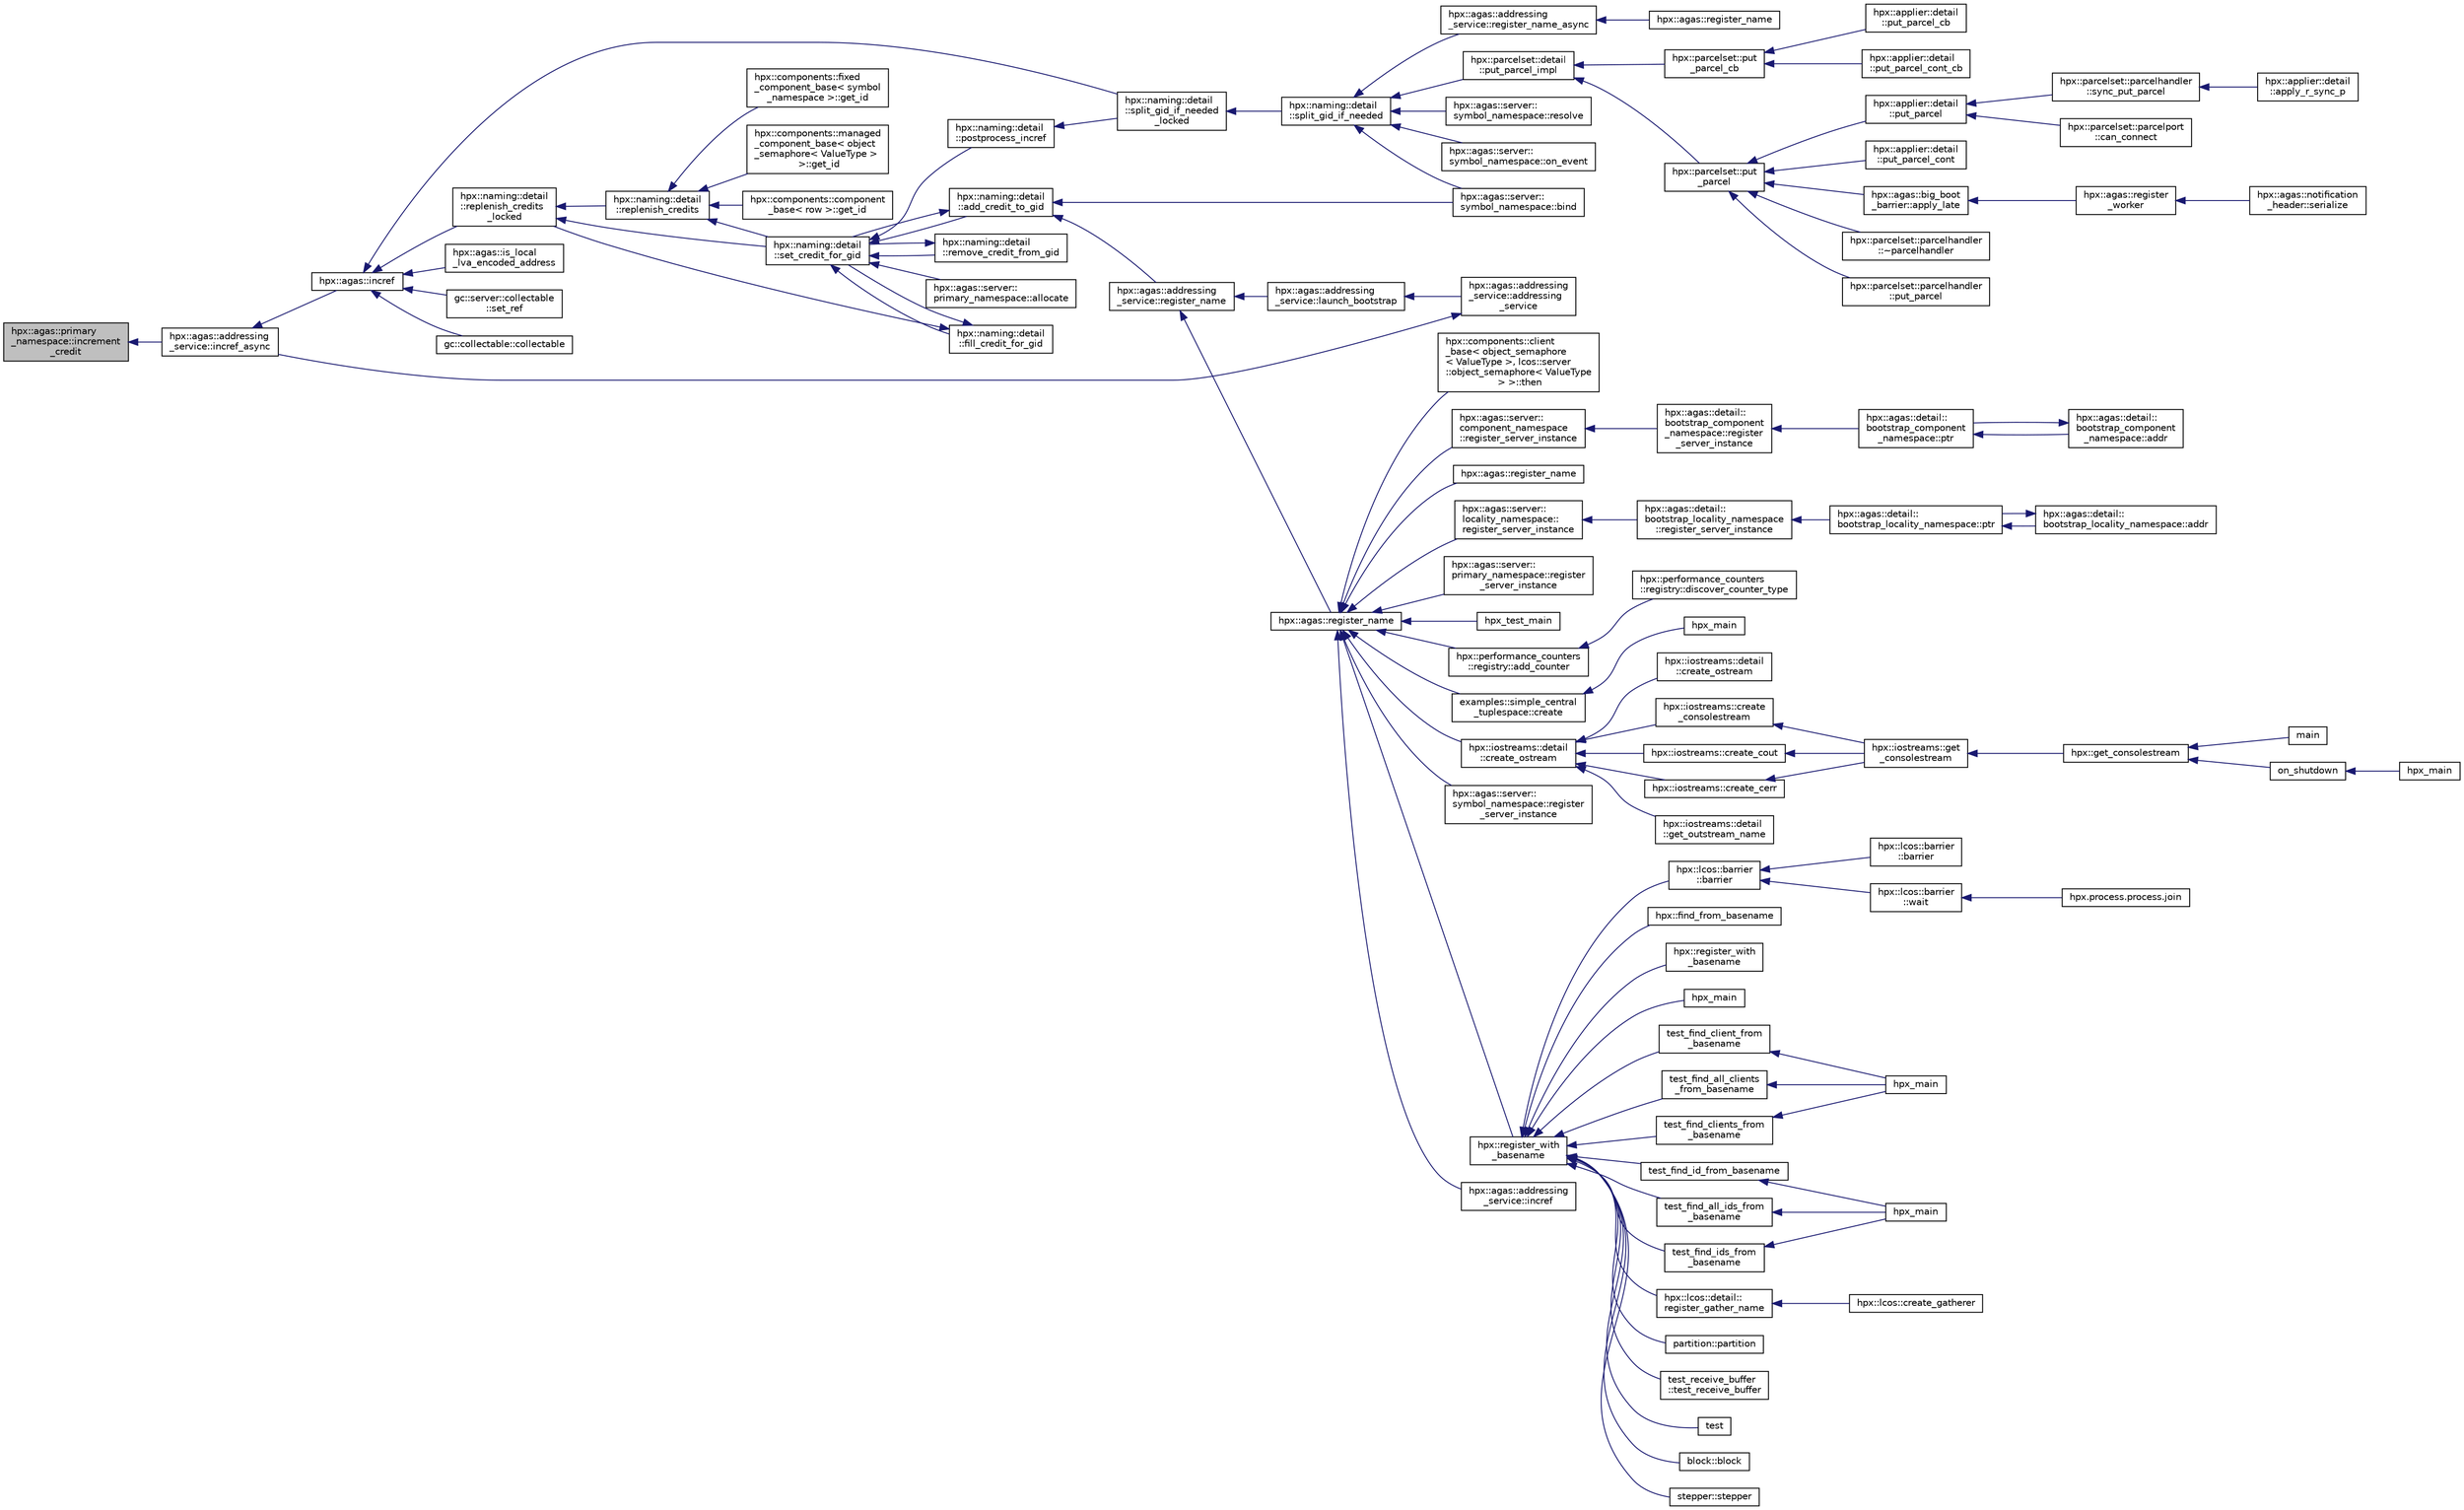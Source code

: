 digraph "hpx::agas::primary_namespace::increment_credit"
{
  edge [fontname="Helvetica",fontsize="10",labelfontname="Helvetica",labelfontsize="10"];
  node [fontname="Helvetica",fontsize="10",shape=record];
  rankdir="LR";
  Node865 [label="hpx::agas::primary\l_namespace::increment\l_credit",height=0.2,width=0.4,color="black", fillcolor="grey75", style="filled", fontcolor="black"];
  Node865 -> Node866 [dir="back",color="midnightblue",fontsize="10",style="solid",fontname="Helvetica"];
  Node866 [label="hpx::agas::addressing\l_service::incref_async",height=0.2,width=0.4,color="black", fillcolor="white", style="filled",URL="$db/d58/structhpx_1_1agas_1_1addressing__service.html#adae9df2634cf648f129f203c3678c1c1",tooltip="Increment the global reference count for the given id. "];
  Node866 -> Node867 [dir="back",color="midnightblue",fontsize="10",style="solid",fontname="Helvetica"];
  Node867 [label="hpx::agas::incref",height=0.2,width=0.4,color="black", fillcolor="white", style="filled",URL="$dc/d54/namespacehpx_1_1agas.html#aad81d2ea721c1a5692e243ef07bf164f"];
  Node867 -> Node868 [dir="back",color="midnightblue",fontsize="10",style="solid",fontname="Helvetica"];
  Node868 [label="hpx::agas::is_local\l_lva_encoded_address",height=0.2,width=0.4,color="black", fillcolor="white", style="filled",URL="$dc/d54/namespacehpx_1_1agas.html#abb5e5584ed3b536ace8e3f58415e24c2"];
  Node867 -> Node869 [dir="back",color="midnightblue",fontsize="10",style="solid",fontname="Helvetica"];
  Node869 [label="gc::server::collectable\l::set_ref",height=0.2,width=0.4,color="black", fillcolor="white", style="filled",URL="$da/d76/structgc_1_1server_1_1collectable.html#a8e123e39f5a85da593dc15b5f872748d"];
  Node867 -> Node870 [dir="back",color="midnightblue",fontsize="10",style="solid",fontname="Helvetica"];
  Node870 [label="gc::collectable::collectable",height=0.2,width=0.4,color="black", fillcolor="white", style="filled",URL="$da/d23/structgc_1_1collectable.html#a9ac791be34891330ff8192ac2ef68c7c"];
  Node867 -> Node871 [dir="back",color="midnightblue",fontsize="10",style="solid",fontname="Helvetica"];
  Node871 [label="hpx::naming::detail\l::split_gid_if_needed\l_locked",height=0.2,width=0.4,color="black", fillcolor="white", style="filled",URL="$d5/d18/namespacehpx_1_1naming_1_1detail.html#a8a41d874bb719f702a76d483293d9d56"];
  Node871 -> Node872 [dir="back",color="midnightblue",fontsize="10",style="solid",fontname="Helvetica"];
  Node872 [label="hpx::naming::detail\l::split_gid_if_needed",height=0.2,width=0.4,color="black", fillcolor="white", style="filled",URL="$d5/d18/namespacehpx_1_1naming_1_1detail.html#a106949fcb9087fb6bdca67d048d6568f"];
  Node872 -> Node873 [dir="back",color="midnightblue",fontsize="10",style="solid",fontname="Helvetica"];
  Node873 [label="hpx::agas::addressing\l_service::register_name_async",height=0.2,width=0.4,color="black", fillcolor="white", style="filled",URL="$db/d58/structhpx_1_1agas_1_1addressing__service.html#adfd0ce835927a3c0396b6fc9e9fbb3cf"];
  Node873 -> Node874 [dir="back",color="midnightblue",fontsize="10",style="solid",fontname="Helvetica"];
  Node874 [label="hpx::agas::register_name",height=0.2,width=0.4,color="black", fillcolor="white", style="filled",URL="$dc/d54/namespacehpx_1_1agas.html#adc43905ef74ad9948375f3948b64fc2f"];
  Node872 -> Node875 [dir="back",color="midnightblue",fontsize="10",style="solid",fontname="Helvetica"];
  Node875 [label="hpx::parcelset::detail\l::put_parcel_impl",height=0.2,width=0.4,color="black", fillcolor="white", style="filled",URL="$dc/d4e/namespacehpx_1_1parcelset_1_1detail.html#a0dfe29365976960c7f5db6388e8ce603"];
  Node875 -> Node876 [dir="back",color="midnightblue",fontsize="10",style="solid",fontname="Helvetica"];
  Node876 [label="hpx::parcelset::put\l_parcel",height=0.2,width=0.4,color="black", fillcolor="white", style="filled",URL="$d4/d41/namespacehpx_1_1parcelset.html#a53a9f5c6cf260dc8d06d194c96182b65"];
  Node876 -> Node877 [dir="back",color="midnightblue",fontsize="10",style="solid",fontname="Helvetica"];
  Node877 [label="hpx::applier::detail\l::put_parcel",height=0.2,width=0.4,color="black", fillcolor="white", style="filled",URL="$d1/d2a/namespacehpx_1_1applier_1_1detail.html#a4d568b8071bb894a09fabfba232c2663"];
  Node877 -> Node878 [dir="back",color="midnightblue",fontsize="10",style="solid",fontname="Helvetica"];
  Node878 [label="hpx::parcelset::parcelhandler\l::sync_put_parcel",height=0.2,width=0.4,color="black", fillcolor="white", style="filled",URL="$d4/d2f/classhpx_1_1parcelset_1_1parcelhandler.html#ad478f8b244ec822fcbcb84aa67b17497"];
  Node878 -> Node879 [dir="back",color="midnightblue",fontsize="10",style="solid",fontname="Helvetica"];
  Node879 [label="hpx::applier::detail\l::apply_r_sync_p",height=0.2,width=0.4,color="black", fillcolor="white", style="filled",URL="$d1/d2a/namespacehpx_1_1applier_1_1detail.html#ab69485311adeb590afa621a4b4be595d"];
  Node877 -> Node880 [dir="back",color="midnightblue",fontsize="10",style="solid",fontname="Helvetica"];
  Node880 [label="hpx::parcelset::parcelport\l::can_connect",height=0.2,width=0.4,color="black", fillcolor="white", style="filled",URL="$d9/d67/classhpx_1_1parcelset_1_1parcelport.html#a68bd6750625124e4de6309e74283a767"];
  Node876 -> Node881 [dir="back",color="midnightblue",fontsize="10",style="solid",fontname="Helvetica"];
  Node881 [label="hpx::applier::detail\l::put_parcel_cont",height=0.2,width=0.4,color="black", fillcolor="white", style="filled",URL="$d1/d2a/namespacehpx_1_1applier_1_1detail.html#aa5119ce6a8f642d2bacf23dc42ade0f9"];
  Node876 -> Node882 [dir="back",color="midnightblue",fontsize="10",style="solid",fontname="Helvetica"];
  Node882 [label="hpx::agas::big_boot\l_barrier::apply_late",height=0.2,width=0.4,color="black", fillcolor="white", style="filled",URL="$d8/db6/structhpx_1_1agas_1_1big__boot__barrier.html#a9148a04a25bea5a37d77b3ff20e1ebfb"];
  Node882 -> Node883 [dir="back",color="midnightblue",fontsize="10",style="solid",fontname="Helvetica"];
  Node883 [label="hpx::agas::register\l_worker",height=0.2,width=0.4,color="black", fillcolor="white", style="filled",URL="$dc/d54/namespacehpx_1_1agas.html#a3c98dc053a97fca0f3f3b5719d9f8336"];
  Node883 -> Node884 [dir="back",color="midnightblue",fontsize="10",style="solid",fontname="Helvetica"];
  Node884 [label="hpx::agas::notification\l_header::serialize",height=0.2,width=0.4,color="black", fillcolor="white", style="filled",URL="$de/dae/structhpx_1_1agas_1_1notification__header.html#aa028cf0e80baf9259523c340c4568634"];
  Node876 -> Node885 [dir="back",color="midnightblue",fontsize="10",style="solid",fontname="Helvetica"];
  Node885 [label="hpx::parcelset::parcelhandler\l::~parcelhandler",height=0.2,width=0.4,color="black", fillcolor="white", style="filled",URL="$d4/d2f/classhpx_1_1parcelset_1_1parcelhandler.html#a938c1c4259b1be845dc0197465969a17"];
  Node876 -> Node886 [dir="back",color="midnightblue",fontsize="10",style="solid",fontname="Helvetica"];
  Node886 [label="hpx::parcelset::parcelhandler\l::put_parcel",height=0.2,width=0.4,color="black", fillcolor="white", style="filled",URL="$d4/d2f/classhpx_1_1parcelset_1_1parcelhandler.html#aad45344f98c3f15456325c7270ae5ade"];
  Node875 -> Node887 [dir="back",color="midnightblue",fontsize="10",style="solid",fontname="Helvetica"];
  Node887 [label="hpx::parcelset::put\l_parcel_cb",height=0.2,width=0.4,color="black", fillcolor="white", style="filled",URL="$d4/d41/namespacehpx_1_1parcelset.html#a44a60f48094a44cbb7f52b7807dc56ff"];
  Node887 -> Node888 [dir="back",color="midnightblue",fontsize="10",style="solid",fontname="Helvetica"];
  Node888 [label="hpx::applier::detail\l::put_parcel_cb",height=0.2,width=0.4,color="black", fillcolor="white", style="filled",URL="$d1/d2a/namespacehpx_1_1applier_1_1detail.html#a96b7471f7a59fa4d3d298e562507c339"];
  Node887 -> Node889 [dir="back",color="midnightblue",fontsize="10",style="solid",fontname="Helvetica"];
  Node889 [label="hpx::applier::detail\l::put_parcel_cont_cb",height=0.2,width=0.4,color="black", fillcolor="white", style="filled",URL="$d1/d2a/namespacehpx_1_1applier_1_1detail.html#acb5d7569cd53998c51e4b48f09d62e83"];
  Node872 -> Node890 [dir="back",color="midnightblue",fontsize="10",style="solid",fontname="Helvetica"];
  Node890 [label="hpx::agas::server::\lsymbol_namespace::bind",height=0.2,width=0.4,color="black", fillcolor="white", style="filled",URL="$dc/da6/structhpx_1_1agas_1_1server_1_1symbol__namespace.html#a229ead0876ac8c5754793a2ca68de559"];
  Node872 -> Node891 [dir="back",color="midnightblue",fontsize="10",style="solid",fontname="Helvetica"];
  Node891 [label="hpx::agas::server::\lsymbol_namespace::resolve",height=0.2,width=0.4,color="black", fillcolor="white", style="filled",URL="$dc/da6/structhpx_1_1agas_1_1server_1_1symbol__namespace.html#aec3fc24e40dc96142eb77537945e92d5"];
  Node872 -> Node892 [dir="back",color="midnightblue",fontsize="10",style="solid",fontname="Helvetica"];
  Node892 [label="hpx::agas::server::\lsymbol_namespace::on_event",height=0.2,width=0.4,color="black", fillcolor="white", style="filled",URL="$dc/da6/structhpx_1_1agas_1_1server_1_1symbol__namespace.html#abbfcf18e8d40612e4fa618a39a2fc492"];
  Node867 -> Node893 [dir="back",color="midnightblue",fontsize="10",style="solid",fontname="Helvetica"];
  Node893 [label="hpx::naming::detail\l::replenish_credits\l_locked",height=0.2,width=0.4,color="black", fillcolor="white", style="filled",URL="$d5/d18/namespacehpx_1_1naming_1_1detail.html#a011ed4fa9a2f4d4319adc54943fa03d6"];
  Node893 -> Node894 [dir="back",color="midnightblue",fontsize="10",style="solid",fontname="Helvetica"];
  Node894 [label="hpx::naming::detail\l::replenish_credits",height=0.2,width=0.4,color="black", fillcolor="white", style="filled",URL="$d5/d18/namespacehpx_1_1naming_1_1detail.html#aab806d937bd01894af129d3d3cbb22f4"];
  Node894 -> Node895 [dir="back",color="midnightblue",fontsize="10",style="solid",fontname="Helvetica"];
  Node895 [label="hpx::components::component\l_base\< row \>::get_id",height=0.2,width=0.4,color="black", fillcolor="white", style="filled",URL="$d2/de6/classhpx_1_1components_1_1component__base.html#a4c8fd93514039bdf01c48d66d82b19cd"];
  Node894 -> Node896 [dir="back",color="midnightblue",fontsize="10",style="solid",fontname="Helvetica"];
  Node896 [label="hpx::components::fixed\l_component_base\< symbol\l_namespace \>::get_id",height=0.2,width=0.4,color="black", fillcolor="white", style="filled",URL="$df/dfd/classhpx_1_1components_1_1fixed__component__base.html#a3066d2c2779a65cd20ce98b87e4dd4c2"];
  Node894 -> Node897 [dir="back",color="midnightblue",fontsize="10",style="solid",fontname="Helvetica"];
  Node897 [label="hpx::components::managed\l_component_base\< object\l_semaphore\< ValueType \>\l \>::get_id",height=0.2,width=0.4,color="black", fillcolor="white", style="filled",URL="$d1/d7b/classhpx_1_1components_1_1managed__component__base.html#ac026850ad861e1da5393943cf5751708"];
  Node894 -> Node898 [dir="back",color="midnightblue",fontsize="10",style="solid",fontname="Helvetica"];
  Node898 [label="hpx::naming::detail\l::set_credit_for_gid",height=0.2,width=0.4,color="black", fillcolor="white", style="filled",URL="$d5/d18/namespacehpx_1_1naming_1_1detail.html#a87703193ff814a4e1c912e98e655ec51"];
  Node898 -> Node899 [dir="back",color="midnightblue",fontsize="10",style="solid",fontname="Helvetica"];
  Node899 [label="hpx::naming::detail\l::postprocess_incref",height=0.2,width=0.4,color="black", fillcolor="white", style="filled",URL="$d5/d18/namespacehpx_1_1naming_1_1detail.html#a9d2708b2b1a4087d64195137b077ef1d"];
  Node899 -> Node871 [dir="back",color="midnightblue",fontsize="10",style="solid",fontname="Helvetica"];
  Node898 -> Node900 [dir="back",color="midnightblue",fontsize="10",style="solid",fontname="Helvetica"];
  Node900 [label="hpx::naming::detail\l::add_credit_to_gid",height=0.2,width=0.4,color="black", fillcolor="white", style="filled",URL="$d5/d18/namespacehpx_1_1naming_1_1detail.html#ab13848a91587535a393be4def980e832"];
  Node900 -> Node901 [dir="back",color="midnightblue",fontsize="10",style="solid",fontname="Helvetica"];
  Node901 [label="hpx::agas::addressing\l_service::register_name",height=0.2,width=0.4,color="black", fillcolor="white", style="filled",URL="$db/d58/structhpx_1_1agas_1_1addressing__service.html#a5929d7fd681a5ed692bfbeaa503fc32d",tooltip="Register a global name with a global address (id) "];
  Node901 -> Node902 [dir="back",color="midnightblue",fontsize="10",style="solid",fontname="Helvetica"];
  Node902 [label="hpx::agas::addressing\l_service::launch_bootstrap",height=0.2,width=0.4,color="black", fillcolor="white", style="filled",URL="$db/d58/structhpx_1_1agas_1_1addressing__service.html#a664380be3597d3ca31677b2ae5800e76"];
  Node902 -> Node903 [dir="back",color="midnightblue",fontsize="10",style="solid",fontname="Helvetica"];
  Node903 [label="hpx::agas::addressing\l_service::addressing\l_service",height=0.2,width=0.4,color="black", fillcolor="white", style="filled",URL="$db/d58/structhpx_1_1agas_1_1addressing__service.html#a4cd885b12c530009f44f7372c197d54f"];
  Node903 -> Node866 [dir="back",color="midnightblue",fontsize="10",style="solid",fontname="Helvetica"];
  Node901 -> Node904 [dir="back",color="midnightblue",fontsize="10",style="solid",fontname="Helvetica"];
  Node904 [label="hpx::agas::register_name",height=0.2,width=0.4,color="black", fillcolor="white", style="filled",URL="$dc/d54/namespacehpx_1_1agas.html#a3812793adbf5e7d8c6b468595ac0823f"];
  Node904 -> Node905 [dir="back",color="midnightblue",fontsize="10",style="solid",fontname="Helvetica"];
  Node905 [label="hpx::register_with\l_basename",height=0.2,width=0.4,color="black", fillcolor="white", style="filled",URL="$d8/d83/namespacehpx.html#acf88178dc8c98cb0d7396325b3ccffdd",tooltip="Register the given id using the given base name. "];
  Node905 -> Node906 [dir="back",color="midnightblue",fontsize="10",style="solid",fontname="Helvetica"];
  Node906 [label="stepper::stepper",height=0.2,width=0.4,color="black", fillcolor="white", style="filled",URL="$d0/da6/structstepper.html#a3d3b661e2502d80c80775c190f5585e2"];
  Node905 -> Node907 [dir="back",color="midnightblue",fontsize="10",style="solid",fontname="Helvetica"];
  Node907 [label="hpx::lcos::barrier\l::barrier",height=0.2,width=0.4,color="black", fillcolor="white", style="filled",URL="$d9/dab/classhpx_1_1lcos_1_1barrier.html#ae8e5bad1b2828970404b5d280137d579"];
  Node907 -> Node908 [dir="back",color="midnightblue",fontsize="10",style="solid",fontname="Helvetica"];
  Node908 [label="hpx::lcos::barrier\l::barrier",height=0.2,width=0.4,color="black", fillcolor="white", style="filled",URL="$d9/dab/classhpx_1_1lcos_1_1barrier.html#a8a9fc05508fad7cd1d8014bee0e1d221"];
  Node907 -> Node909 [dir="back",color="midnightblue",fontsize="10",style="solid",fontname="Helvetica"];
  Node909 [label="hpx::lcos::barrier\l::wait",height=0.2,width=0.4,color="black", fillcolor="white", style="filled",URL="$d9/dab/classhpx_1_1lcos_1_1barrier.html#a1fcac5ce49dd1b9800affc8c8b84e4c9"];
  Node909 -> Node910 [dir="back",color="midnightblue",fontsize="10",style="solid",fontname="Helvetica"];
  Node910 [label="hpx.process.process.join",height=0.2,width=0.4,color="black", fillcolor="white", style="filled",URL="$d3/d41/classhpx_1_1process_1_1process.html#acc7ec4687f3bf5ae121ef7b494d991d8"];
  Node905 -> Node911 [dir="back",color="midnightblue",fontsize="10",style="solid",fontname="Helvetica"];
  Node911 [label="hpx::find_from_basename",height=0.2,width=0.4,color="black", fillcolor="white", style="filled",URL="$d8/d83/namespacehpx.html#a02d4c4317d9d663b22c2e47aab0b56df",tooltip="Return registered id from the given base name and sequence number. "];
  Node905 -> Node912 [dir="back",color="midnightblue",fontsize="10",style="solid",fontname="Helvetica"];
  Node912 [label="hpx::register_with\l_basename",height=0.2,width=0.4,color="black", fillcolor="white", style="filled",URL="$d8/d83/namespacehpx.html#a09a6c6ffc84d21df225c3f5730de31d0"];
  Node905 -> Node913 [dir="back",color="midnightblue",fontsize="10",style="solid",fontname="Helvetica"];
  Node913 [label="hpx_main",height=0.2,width=0.4,color="black", fillcolor="white", style="filled",URL="$db/d8d/duplicate__id__registration__1596_8cpp.html#aefd26dd818037509b2241068d57e3e1d"];
  Node905 -> Node914 [dir="back",color="midnightblue",fontsize="10",style="solid",fontname="Helvetica"];
  Node914 [label="test_find_all_clients\l_from_basename",height=0.2,width=0.4,color="black", fillcolor="white", style="filled",URL="$dc/d15/find__clients__from__prefix_8cpp.html#aa57a9747db04f3feb78e2e423232d1f9"];
  Node914 -> Node915 [dir="back",color="midnightblue",fontsize="10",style="solid",fontname="Helvetica"];
  Node915 [label="hpx_main",height=0.2,width=0.4,color="black", fillcolor="white", style="filled",URL="$dc/d15/find__clients__from__prefix_8cpp.html#aefd26dd818037509b2241068d57e3e1d"];
  Node905 -> Node916 [dir="back",color="midnightblue",fontsize="10",style="solid",fontname="Helvetica"];
  Node916 [label="test_find_clients_from\l_basename",height=0.2,width=0.4,color="black", fillcolor="white", style="filled",URL="$dc/d15/find__clients__from__prefix_8cpp.html#a6fef840f56014443521cc99c2d9d781c"];
  Node916 -> Node915 [dir="back",color="midnightblue",fontsize="10",style="solid",fontname="Helvetica"];
  Node905 -> Node917 [dir="back",color="midnightblue",fontsize="10",style="solid",fontname="Helvetica"];
  Node917 [label="test_find_client_from\l_basename",height=0.2,width=0.4,color="black", fillcolor="white", style="filled",URL="$dc/d15/find__clients__from__prefix_8cpp.html#a61a7f45bc9dd018d57ea2230824dab25"];
  Node917 -> Node915 [dir="back",color="midnightblue",fontsize="10",style="solid",fontname="Helvetica"];
  Node905 -> Node918 [dir="back",color="midnightblue",fontsize="10",style="solid",fontname="Helvetica"];
  Node918 [label="test_find_all_ids_from\l_basename",height=0.2,width=0.4,color="black", fillcolor="white", style="filled",URL="$dc/df3/find__ids__from__prefix_8cpp.html#a369302d85871c563e109f575d4c3d29c"];
  Node918 -> Node919 [dir="back",color="midnightblue",fontsize="10",style="solid",fontname="Helvetica"];
  Node919 [label="hpx_main",height=0.2,width=0.4,color="black", fillcolor="white", style="filled",URL="$dc/df3/find__ids__from__prefix_8cpp.html#aefd26dd818037509b2241068d57e3e1d"];
  Node905 -> Node920 [dir="back",color="midnightblue",fontsize="10",style="solid",fontname="Helvetica"];
  Node920 [label="test_find_ids_from\l_basename",height=0.2,width=0.4,color="black", fillcolor="white", style="filled",URL="$dc/df3/find__ids__from__prefix_8cpp.html#a4526a7a41c258e2aedcdabd4ece4f4ba"];
  Node920 -> Node919 [dir="back",color="midnightblue",fontsize="10",style="solid",fontname="Helvetica"];
  Node905 -> Node921 [dir="back",color="midnightblue",fontsize="10",style="solid",fontname="Helvetica"];
  Node921 [label="test_find_id_from_basename",height=0.2,width=0.4,color="black", fillcolor="white", style="filled",URL="$dc/df3/find__ids__from__prefix_8cpp.html#a35b932e250f78d774db87c971e42adce"];
  Node921 -> Node919 [dir="back",color="midnightblue",fontsize="10",style="solid",fontname="Helvetica"];
  Node905 -> Node922 [dir="back",color="midnightblue",fontsize="10",style="solid",fontname="Helvetica"];
  Node922 [label="hpx::lcos::detail::\lregister_gather_name",height=0.2,width=0.4,color="black", fillcolor="white", style="filled",URL="$d4/d6c/namespacehpx_1_1lcos_1_1detail.html#afb3d3eafe04150308d004869a96242b3"];
  Node922 -> Node923 [dir="back",color="midnightblue",fontsize="10",style="solid",fontname="Helvetica"];
  Node923 [label="hpx::lcos::create_gatherer",height=0.2,width=0.4,color="black", fillcolor="white", style="filled",URL="$d2/dc9/namespacehpx_1_1lcos.html#aaa3e2a825ca566eee4e3c0cfc19b5dc3"];
  Node905 -> Node924 [dir="back",color="midnightblue",fontsize="10",style="solid",fontname="Helvetica"];
  Node924 [label="partition::partition",height=0.2,width=0.4,color="black", fillcolor="white", style="filled",URL="$d3/d98/structpartition.html#a949115c70a8ed7802ec756677063507b"];
  Node905 -> Node925 [dir="back",color="midnightblue",fontsize="10",style="solid",fontname="Helvetica"];
  Node925 [label="test_receive_buffer\l::test_receive_buffer",height=0.2,width=0.4,color="black", fillcolor="white", style="filled",URL="$d1/d2e/structtest__receive__buffer.html#a501e8703c3a9d33b23c67cc3782a3052"];
  Node905 -> Node926 [dir="back",color="midnightblue",fontsize="10",style="solid",fontname="Helvetica"];
  Node926 [label="test",height=0.2,width=0.4,color="black", fillcolor="white", style="filled",URL="$db/d95/register__with__basename__1804_8cpp.html#ae1a3968e7947464bee7714f6d43b7002"];
  Node905 -> Node927 [dir="back",color="midnightblue",fontsize="10",style="solid",fontname="Helvetica"];
  Node927 [label="block::block",height=0.2,width=0.4,color="black", fillcolor="white", style="filled",URL="$d1/d7f/structblock.html#ad2fe04030b850ffa3f213c85f848c0c9"];
  Node904 -> Node928 [dir="back",color="midnightblue",fontsize="10",style="solid",fontname="Helvetica"];
  Node928 [label="hpx::agas::addressing\l_service::incref",height=0.2,width=0.4,color="black", fillcolor="white", style="filled",URL="$db/d58/structhpx_1_1agas_1_1addressing__service.html#a77add8ef493b3ff577876bbbde8b2ead"];
  Node904 -> Node929 [dir="back",color="midnightblue",fontsize="10",style="solid",fontname="Helvetica"];
  Node929 [label="hpx::components::client\l_base\< object_semaphore\l\< ValueType \>, lcos::server\l::object_semaphore\< ValueType\l \> \>::then",height=0.2,width=0.4,color="black", fillcolor="white", style="filled",URL="$d9/dad/classhpx_1_1components_1_1client__base.html#a195e205b5917c50455e9eab169045a2f"];
  Node904 -> Node930 [dir="back",color="midnightblue",fontsize="10",style="solid",fontname="Helvetica"];
  Node930 [label="hpx::agas::server::\lcomponent_namespace\l::register_server_instance",height=0.2,width=0.4,color="black", fillcolor="white", style="filled",URL="$d4/dc8/structhpx_1_1agas_1_1server_1_1component__namespace.html#aa114cf679cc56f70c05ab18aff971ecb"];
  Node930 -> Node931 [dir="back",color="midnightblue",fontsize="10",style="solid",fontname="Helvetica"];
  Node931 [label="hpx::agas::detail::\lbootstrap_component\l_namespace::register\l_server_instance",height=0.2,width=0.4,color="black", fillcolor="white", style="filled",URL="$d4/db7/structhpx_1_1agas_1_1detail_1_1bootstrap__component__namespace.html#abbc31dcbeb87361092d40afcfbd456b8"];
  Node931 -> Node932 [dir="back",color="midnightblue",fontsize="10",style="solid",fontname="Helvetica"];
  Node932 [label="hpx::agas::detail::\lbootstrap_component\l_namespace::ptr",height=0.2,width=0.4,color="black", fillcolor="white", style="filled",URL="$d4/db7/structhpx_1_1agas_1_1detail_1_1bootstrap__component__namespace.html#a2ddc1b51e40d6b5c32f7eeba52a7527d"];
  Node932 -> Node933 [dir="back",color="midnightblue",fontsize="10",style="solid",fontname="Helvetica"];
  Node933 [label="hpx::agas::detail::\lbootstrap_component\l_namespace::addr",height=0.2,width=0.4,color="black", fillcolor="white", style="filled",URL="$d4/db7/structhpx_1_1agas_1_1detail_1_1bootstrap__component__namespace.html#a4947343cef580d3a72f9fcb6803a54b1"];
  Node933 -> Node932 [dir="back",color="midnightblue",fontsize="10",style="solid",fontname="Helvetica"];
  Node904 -> Node934 [dir="back",color="midnightblue",fontsize="10",style="solid",fontname="Helvetica"];
  Node934 [label="hpx::agas::register_name",height=0.2,width=0.4,color="black", fillcolor="white", style="filled",URL="$dc/d54/namespacehpx_1_1agas.html#a2430195ce3eb5a044693ffff42ac4124"];
  Node904 -> Node935 [dir="back",color="midnightblue",fontsize="10",style="solid",fontname="Helvetica"];
  Node935 [label="hpx::agas::server::\llocality_namespace::\lregister_server_instance",height=0.2,width=0.4,color="black", fillcolor="white", style="filled",URL="$dc/d72/structhpx_1_1agas_1_1server_1_1locality__namespace.html#af1491746c7368e3824c99bc100f18734"];
  Node935 -> Node936 [dir="back",color="midnightblue",fontsize="10",style="solid",fontname="Helvetica"];
  Node936 [label="hpx::agas::detail::\lbootstrap_locality_namespace\l::register_server_instance",height=0.2,width=0.4,color="black", fillcolor="white", style="filled",URL="$d2/d28/structhpx_1_1agas_1_1detail_1_1bootstrap__locality__namespace.html#ae300573bed5ba4de244854736bc93372"];
  Node936 -> Node937 [dir="back",color="midnightblue",fontsize="10",style="solid",fontname="Helvetica"];
  Node937 [label="hpx::agas::detail::\lbootstrap_locality_namespace::ptr",height=0.2,width=0.4,color="black", fillcolor="white", style="filled",URL="$d2/d28/structhpx_1_1agas_1_1detail_1_1bootstrap__locality__namespace.html#a5d4dcef228d9a8e6040f2e404546a7b8"];
  Node937 -> Node938 [dir="back",color="midnightblue",fontsize="10",style="solid",fontname="Helvetica"];
  Node938 [label="hpx::agas::detail::\lbootstrap_locality_namespace::addr",height=0.2,width=0.4,color="black", fillcolor="white", style="filled",URL="$d2/d28/structhpx_1_1agas_1_1detail_1_1bootstrap__locality__namespace.html#a6a5b1a39f25283d49aae9a42b5c4388a"];
  Node938 -> Node937 [dir="back",color="midnightblue",fontsize="10",style="solid",fontname="Helvetica"];
  Node904 -> Node939 [dir="back",color="midnightblue",fontsize="10",style="solid",fontname="Helvetica"];
  Node939 [label="hpx::agas::server::\lprimary_namespace::register\l_server_instance",height=0.2,width=0.4,color="black", fillcolor="white", style="filled",URL="$d7/d3a/structhpx_1_1agas_1_1server_1_1primary__namespace.html#a8d3a53331e87a1a6a16a53a0f5c5d759"];
  Node904 -> Node940 [dir="back",color="midnightblue",fontsize="10",style="solid",fontname="Helvetica"];
  Node940 [label="hpx_test_main",height=0.2,width=0.4,color="black", fillcolor="white", style="filled",URL="$d9/deb/refcnted__symbol__to__local__object_8cpp.html#a9a1c75cfa4bc8637fb9e22dfdca0891a"];
  Node904 -> Node941 [dir="back",color="midnightblue",fontsize="10",style="solid",fontname="Helvetica"];
  Node941 [label="hpx::performance_counters\l::registry::add_counter",height=0.2,width=0.4,color="black", fillcolor="white", style="filled",URL="$d2/d02/classhpx_1_1performance__counters_1_1registry.html#a161780fff85c669515be3253f0e29fa5",tooltip="Add an existing performance counter instance to the registry. "];
  Node941 -> Node942 [dir="back",color="midnightblue",fontsize="10",style="solid",fontname="Helvetica"];
  Node942 [label="hpx::performance_counters\l::registry::discover_counter_type",height=0.2,width=0.4,color="black", fillcolor="white", style="filled",URL="$d2/d02/classhpx_1_1performance__counters_1_1registry.html#af060ad9ba59fefe302c89bd8e80227d9"];
  Node904 -> Node943 [dir="back",color="midnightblue",fontsize="10",style="solid",fontname="Helvetica"];
  Node943 [label="examples::simple_central\l_tuplespace::create",height=0.2,width=0.4,color="black", fillcolor="white", style="filled",URL="$d5/d1b/classexamples_1_1simple__central__tuplespace.html#a56c807f1fdd13e282e0ab8f45fdcf0b7"];
  Node943 -> Node944 [dir="back",color="midnightblue",fontsize="10",style="solid",fontname="Helvetica"];
  Node944 [label="hpx_main",height=0.2,width=0.4,color="black", fillcolor="white", style="filled",URL="$d1/d7b/simple__central__tuplespace__client_8cpp.html#aefd26dd818037509b2241068d57e3e1d"];
  Node904 -> Node945 [dir="back",color="midnightblue",fontsize="10",style="solid",fontname="Helvetica"];
  Node945 [label="hpx::iostreams::detail\l::create_ostream",height=0.2,width=0.4,color="black", fillcolor="white", style="filled",URL="$de/d26/namespacehpx_1_1iostreams_1_1detail.html#a2532c6c409d765cc96f0f062dd1807ea"];
  Node945 -> Node946 [dir="back",color="midnightblue",fontsize="10",style="solid",fontname="Helvetica"];
  Node946 [label="hpx::iostreams::detail\l::get_outstream_name",height=0.2,width=0.4,color="black", fillcolor="white", style="filled",URL="$de/d26/namespacehpx_1_1iostreams_1_1detail.html#a4e5f42733aacfd1b6f845141cc8bd755"];
  Node945 -> Node947 [dir="back",color="midnightblue",fontsize="10",style="solid",fontname="Helvetica"];
  Node947 [label="hpx::iostreams::detail\l::create_ostream",height=0.2,width=0.4,color="black", fillcolor="white", style="filled",URL="$de/d26/namespacehpx_1_1iostreams_1_1detail.html#a6a1ed0a7709d7cba5b0feb9d3752fb31"];
  Node945 -> Node948 [dir="back",color="midnightblue",fontsize="10",style="solid",fontname="Helvetica"];
  Node948 [label="hpx::iostreams::create_cout",height=0.2,width=0.4,color="black", fillcolor="white", style="filled",URL="$dd/d1d/namespacehpx_1_1iostreams.html#a9a178fadf70f9b3c6f74274409a7bc69"];
  Node948 -> Node949 [dir="back",color="midnightblue",fontsize="10",style="solid",fontname="Helvetica"];
  Node949 [label="hpx::iostreams::get\l_consolestream",height=0.2,width=0.4,color="black", fillcolor="white", style="filled",URL="$dd/d1d/namespacehpx_1_1iostreams.html#ac4a2ed792a4f5bdcb286ba83f5cd261d"];
  Node949 -> Node950 [dir="back",color="midnightblue",fontsize="10",style="solid",fontname="Helvetica"];
  Node950 [label="hpx::get_consolestream",height=0.2,width=0.4,color="black", fillcolor="white", style="filled",URL="$d8/d83/namespacehpx.html#af305e0b2731f998440d87c7500187a11"];
  Node950 -> Node951 [dir="back",color="midnightblue",fontsize="10",style="solid",fontname="Helvetica"];
  Node951 [label="main",height=0.2,width=0.4,color="black", fillcolor="white", style="filled",URL="$db/dd0/lost__output__2236_8cpp.html#a3c04138a5bfe5d72780bb7e82a18e627"];
  Node950 -> Node952 [dir="back",color="midnightblue",fontsize="10",style="solid",fontname="Helvetica"];
  Node952 [label="on_shutdown",height=0.2,width=0.4,color="black", fillcolor="white", style="filled",URL="$de/d67/no__output__1173_8cpp.html#ada3655c097ed162539aadedb0de3673b"];
  Node952 -> Node953 [dir="back",color="midnightblue",fontsize="10",style="solid",fontname="Helvetica"];
  Node953 [label="hpx_main",height=0.2,width=0.4,color="black", fillcolor="white", style="filled",URL="$de/d67/no__output__1173_8cpp.html#a4ca51ec94fa82421fc621b58eef7b01c"];
  Node945 -> Node954 [dir="back",color="midnightblue",fontsize="10",style="solid",fontname="Helvetica"];
  Node954 [label="hpx::iostreams::create_cerr",height=0.2,width=0.4,color="black", fillcolor="white", style="filled",URL="$dd/d1d/namespacehpx_1_1iostreams.html#aecf4f2ddc53a24fe917ce7cca0bda378"];
  Node954 -> Node949 [dir="back",color="midnightblue",fontsize="10",style="solid",fontname="Helvetica"];
  Node945 -> Node955 [dir="back",color="midnightblue",fontsize="10",style="solid",fontname="Helvetica"];
  Node955 [label="hpx::iostreams::create\l_consolestream",height=0.2,width=0.4,color="black", fillcolor="white", style="filled",URL="$dd/d1d/namespacehpx_1_1iostreams.html#ade2ebf54e04b80ddcf3c31dd0bad5ece"];
  Node955 -> Node949 [dir="back",color="midnightblue",fontsize="10",style="solid",fontname="Helvetica"];
  Node904 -> Node956 [dir="back",color="midnightblue",fontsize="10",style="solid",fontname="Helvetica"];
  Node956 [label="hpx::agas::server::\lsymbol_namespace::register\l_server_instance",height=0.2,width=0.4,color="black", fillcolor="white", style="filled",URL="$dc/da6/structhpx_1_1agas_1_1server_1_1symbol__namespace.html#ac7de45f2a45cfccf925b88563f61efb0"];
  Node900 -> Node898 [dir="back",color="midnightblue",fontsize="10",style="solid",fontname="Helvetica"];
  Node900 -> Node890 [dir="back",color="midnightblue",fontsize="10",style="solid",fontname="Helvetica"];
  Node898 -> Node957 [dir="back",color="midnightblue",fontsize="10",style="solid",fontname="Helvetica"];
  Node957 [label="hpx::naming::detail\l::remove_credit_from_gid",height=0.2,width=0.4,color="black", fillcolor="white", style="filled",URL="$d5/d18/namespacehpx_1_1naming_1_1detail.html#a3ccb4b028c2c757c0fabdfe58ac07e47"];
  Node957 -> Node898 [dir="back",color="midnightblue",fontsize="10",style="solid",fontname="Helvetica"];
  Node898 -> Node958 [dir="back",color="midnightblue",fontsize="10",style="solid",fontname="Helvetica"];
  Node958 [label="hpx::naming::detail\l::fill_credit_for_gid",height=0.2,width=0.4,color="black", fillcolor="white", style="filled",URL="$d5/d18/namespacehpx_1_1naming_1_1detail.html#a3ec890e6a5b5c8fbd21b11dfe7e50352"];
  Node958 -> Node893 [dir="back",color="midnightblue",fontsize="10",style="solid",fontname="Helvetica"];
  Node958 -> Node898 [dir="back",color="midnightblue",fontsize="10",style="solid",fontname="Helvetica"];
  Node898 -> Node959 [dir="back",color="midnightblue",fontsize="10",style="solid",fontname="Helvetica"];
  Node959 [label="hpx::agas::server::\lprimary_namespace::allocate",height=0.2,width=0.4,color="black", fillcolor="white", style="filled",URL="$d7/d3a/structhpx_1_1agas_1_1server_1_1primary__namespace.html#a87560fb730ac846b91fc7287dc4e247b"];
  Node893 -> Node898 [dir="back",color="midnightblue",fontsize="10",style="solid",fontname="Helvetica"];
}
